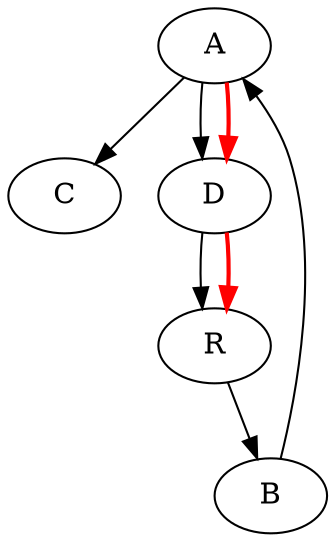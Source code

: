digraph {
  A [label="A"]
  B [label="B"]
  C [label="C"]
  D [label="D"]
  R [label="R"]
  A -> D
  A -> C
  B -> A
  D -> R
  R -> B
  A -> D [color=red, penwidth=2.0]
  D -> R [color=red, penwidth=2.0]
}